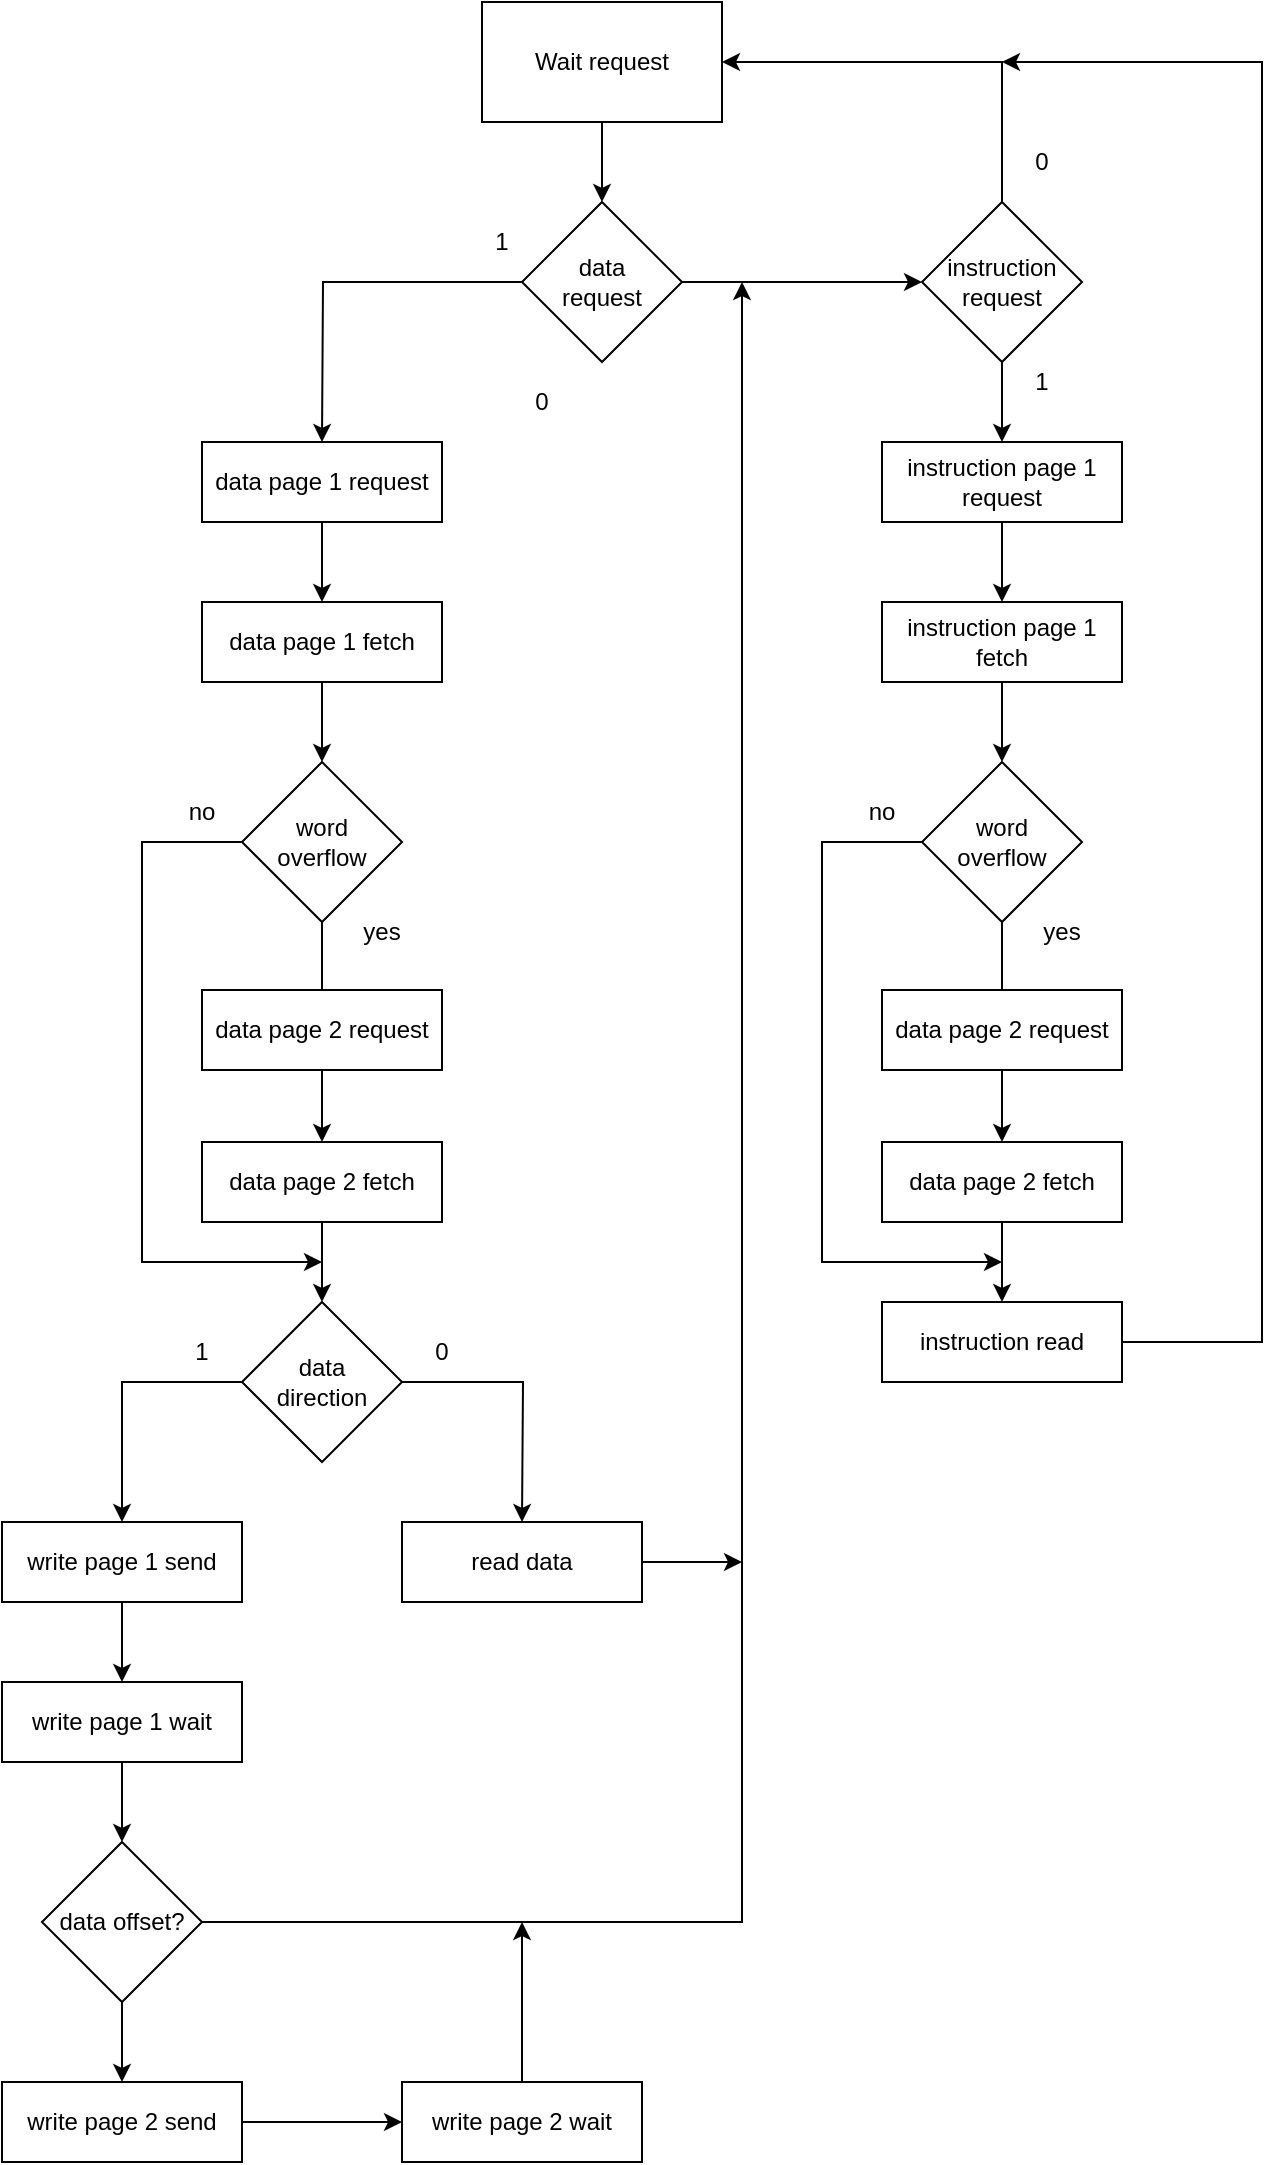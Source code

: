 <mxfile version="21.6.1" type="github">
  <diagram name="Pagina-1" id="vHMLkRZ3YX_lc3uv7wbU">
    <mxGraphModel dx="1035" dy="571" grid="1" gridSize="10" guides="1" tooltips="1" connect="1" arrows="1" fold="1" page="1" pageScale="1" pageWidth="827" pageHeight="1169" math="0" shadow="0">
      <root>
        <mxCell id="0" />
        <mxCell id="1" parent="0" />
        <mxCell id="fcbKGA5XvLRlnjNxsgio-3" value="" style="edgeStyle=orthogonalEdgeStyle;rounded=0;orthogonalLoop=1;jettySize=auto;html=1;" parent="1" source="fcbKGA5XvLRlnjNxsgio-1" target="fcbKGA5XvLRlnjNxsgio-2" edge="1">
          <mxGeometry relative="1" as="geometry" />
        </mxCell>
        <mxCell id="fcbKGA5XvLRlnjNxsgio-1" value="Wait request" style="rounded=0;whiteSpace=wrap;html=1;" parent="1" vertex="1">
          <mxGeometry x="350" y="50" width="120" height="60" as="geometry" />
        </mxCell>
        <mxCell id="fcbKGA5XvLRlnjNxsgio-63" style="edgeStyle=orthogonalEdgeStyle;rounded=0;orthogonalLoop=1;jettySize=auto;html=1;" parent="1" source="fcbKGA5XvLRlnjNxsgio-2" edge="1">
          <mxGeometry relative="1" as="geometry">
            <mxPoint x="270" y="270" as="targetPoint" />
          </mxGeometry>
        </mxCell>
        <mxCell id="fcbKGA5XvLRlnjNxsgio-66" style="edgeStyle=orthogonalEdgeStyle;rounded=0;orthogonalLoop=1;jettySize=auto;html=1;" parent="1" source="fcbKGA5XvLRlnjNxsgio-2" edge="1">
          <mxGeometry relative="1" as="geometry">
            <mxPoint x="570" y="190" as="targetPoint" />
            <Array as="points">
              <mxPoint x="500" y="190" />
              <mxPoint x="500" y="190" />
            </Array>
          </mxGeometry>
        </mxCell>
        <mxCell id="fcbKGA5XvLRlnjNxsgio-2" value="&lt;div&gt;data&lt;/div&gt;&lt;div&gt;request&lt;/div&gt;" style="rhombus;whiteSpace=wrap;html=1;" parent="1" vertex="1">
          <mxGeometry x="370" y="150" width="80" height="80" as="geometry" />
        </mxCell>
        <mxCell id="fcbKGA5XvLRlnjNxsgio-67" style="edgeStyle=orthogonalEdgeStyle;rounded=0;orthogonalLoop=1;jettySize=auto;html=1;" parent="1" source="fcbKGA5XvLRlnjNxsgio-40" target="fcbKGA5XvLRlnjNxsgio-1" edge="1">
          <mxGeometry relative="1" as="geometry">
            <Array as="points">
              <mxPoint x="610" y="80" />
            </Array>
          </mxGeometry>
        </mxCell>
        <mxCell id="MQ085G9uqEY6EdruER8Z-47" value="" style="edgeStyle=orthogonalEdgeStyle;rounded=0;orthogonalLoop=1;jettySize=auto;html=1;" edge="1" parent="1" source="fcbKGA5XvLRlnjNxsgio-40" target="MQ085G9uqEY6EdruER8Z-34">
          <mxGeometry relative="1" as="geometry" />
        </mxCell>
        <mxCell id="fcbKGA5XvLRlnjNxsgio-40" value="&lt;div&gt;instruction&lt;/div&gt;&lt;div&gt;request&lt;br&gt;&lt;/div&gt;" style="rhombus;whiteSpace=wrap;html=1;" parent="1" vertex="1">
          <mxGeometry x="570" y="150" width="80" height="80" as="geometry" />
        </mxCell>
        <mxCell id="fcbKGA5XvLRlnjNxsgio-68" value="1" style="text;html=1;strokeColor=none;fillColor=none;align=center;verticalAlign=middle;whiteSpace=wrap;rounded=0;" parent="1" vertex="1">
          <mxGeometry x="350" y="160" width="20" height="20" as="geometry" />
        </mxCell>
        <mxCell id="fcbKGA5XvLRlnjNxsgio-69" value="0" style="text;html=1;strokeColor=none;fillColor=none;align=center;verticalAlign=middle;whiteSpace=wrap;rounded=0;" parent="1" vertex="1">
          <mxGeometry x="370" y="240" width="20" height="20" as="geometry" />
        </mxCell>
        <mxCell id="fcbKGA5XvLRlnjNxsgio-72" value="0" style="text;html=1;strokeColor=none;fillColor=none;align=center;verticalAlign=middle;whiteSpace=wrap;rounded=0;" parent="1" vertex="1">
          <mxGeometry x="620" y="120" width="20" height="20" as="geometry" />
        </mxCell>
        <mxCell id="fcbKGA5XvLRlnjNxsgio-73" value="1" style="text;html=1;strokeColor=none;fillColor=none;align=center;verticalAlign=middle;whiteSpace=wrap;rounded=0;" parent="1" vertex="1">
          <mxGeometry x="620" y="230" width="20" height="20" as="geometry" />
        </mxCell>
        <mxCell id="MQ085G9uqEY6EdruER8Z-4" value="" style="edgeStyle=orthogonalEdgeStyle;rounded=0;orthogonalLoop=1;jettySize=auto;html=1;" edge="1" parent="1" source="MQ085G9uqEY6EdruER8Z-1" target="MQ085G9uqEY6EdruER8Z-3">
          <mxGeometry relative="1" as="geometry" />
        </mxCell>
        <mxCell id="MQ085G9uqEY6EdruER8Z-1" value="data page 1 request" style="rounded=0;whiteSpace=wrap;html=1;" vertex="1" parent="1">
          <mxGeometry x="210" y="270" width="120" height="40" as="geometry" />
        </mxCell>
        <mxCell id="MQ085G9uqEY6EdruER8Z-8" value="" style="edgeStyle=orthogonalEdgeStyle;rounded=0;orthogonalLoop=1;jettySize=auto;html=1;" edge="1" parent="1" source="MQ085G9uqEY6EdruER8Z-3" target="MQ085G9uqEY6EdruER8Z-5">
          <mxGeometry relative="1" as="geometry" />
        </mxCell>
        <mxCell id="MQ085G9uqEY6EdruER8Z-3" value="data page 1 fetch" style="rounded=0;whiteSpace=wrap;html=1;" vertex="1" parent="1">
          <mxGeometry x="210" y="350" width="120" height="40" as="geometry" />
        </mxCell>
        <mxCell id="MQ085G9uqEY6EdruER8Z-9" value="" style="edgeStyle=orthogonalEdgeStyle;rounded=0;orthogonalLoop=1;jettySize=auto;html=1;" edge="1" parent="1" source="MQ085G9uqEY6EdruER8Z-5" target="MQ085G9uqEY6EdruER8Z-7">
          <mxGeometry relative="1" as="geometry" />
        </mxCell>
        <mxCell id="MQ085G9uqEY6EdruER8Z-19" style="edgeStyle=orthogonalEdgeStyle;rounded=0;orthogonalLoop=1;jettySize=auto;html=1;" edge="1" parent="1" source="MQ085G9uqEY6EdruER8Z-5">
          <mxGeometry relative="1" as="geometry">
            <mxPoint x="270" y="680" as="targetPoint" />
            <Array as="points">
              <mxPoint x="180" y="470" />
              <mxPoint x="180" y="680" />
            </Array>
          </mxGeometry>
        </mxCell>
        <mxCell id="MQ085G9uqEY6EdruER8Z-5" value="&lt;div&gt;word&lt;/div&gt;&lt;div&gt;overflow&lt;br&gt;&lt;/div&gt;" style="rhombus;whiteSpace=wrap;html=1;" vertex="1" parent="1">
          <mxGeometry x="230" y="430" width="80" height="80" as="geometry" />
        </mxCell>
        <mxCell id="MQ085G9uqEY6EdruER8Z-6" value="data page 2 request" style="rounded=0;whiteSpace=wrap;html=1;" vertex="1" parent="1">
          <mxGeometry x="210" y="544" width="120" height="40" as="geometry" />
        </mxCell>
        <mxCell id="MQ085G9uqEY6EdruER8Z-16" value="" style="edgeStyle=orthogonalEdgeStyle;rounded=0;orthogonalLoop=1;jettySize=auto;html=1;" edge="1" parent="1" source="MQ085G9uqEY6EdruER8Z-7" target="MQ085G9uqEY6EdruER8Z-10">
          <mxGeometry relative="1" as="geometry" />
        </mxCell>
        <mxCell id="MQ085G9uqEY6EdruER8Z-7" value="data page 2 fetch" style="rounded=0;whiteSpace=wrap;html=1;" vertex="1" parent="1">
          <mxGeometry x="210" y="620" width="120" height="40" as="geometry" />
        </mxCell>
        <mxCell id="MQ085G9uqEY6EdruER8Z-13" style="edgeStyle=orthogonalEdgeStyle;rounded=0;orthogonalLoop=1;jettySize=auto;html=1;" edge="1" parent="1" source="MQ085G9uqEY6EdruER8Z-10">
          <mxGeometry relative="1" as="geometry">
            <mxPoint x="370" y="810" as="targetPoint" />
          </mxGeometry>
        </mxCell>
        <mxCell id="MQ085G9uqEY6EdruER8Z-15" style="edgeStyle=orthogonalEdgeStyle;rounded=0;orthogonalLoop=1;jettySize=auto;html=1;entryX=0.5;entryY=0;entryDx=0;entryDy=0;entryPerimeter=0;" edge="1" parent="1" source="MQ085G9uqEY6EdruER8Z-10" target="MQ085G9uqEY6EdruER8Z-11">
          <mxGeometry relative="1" as="geometry">
            <mxPoint x="170" y="800" as="targetPoint" />
            <Array as="points">
              <mxPoint x="170" y="740" />
            </Array>
          </mxGeometry>
        </mxCell>
        <mxCell id="MQ085G9uqEY6EdruER8Z-10" value="&lt;div&gt;data &lt;br&gt;&lt;/div&gt;&lt;div&gt;direction&lt;br&gt;&lt;/div&gt;" style="rhombus;whiteSpace=wrap;html=1;" vertex="1" parent="1">
          <mxGeometry x="230" y="700" width="80" height="80" as="geometry" />
        </mxCell>
        <mxCell id="MQ085G9uqEY6EdruER8Z-28" value="" style="edgeStyle=orthogonalEdgeStyle;rounded=0;orthogonalLoop=1;jettySize=auto;html=1;" edge="1" parent="1" source="MQ085G9uqEY6EdruER8Z-11" target="MQ085G9uqEY6EdruER8Z-23">
          <mxGeometry relative="1" as="geometry" />
        </mxCell>
        <mxCell id="MQ085G9uqEY6EdruER8Z-11" value="write page 1 send" style="rounded=0;whiteSpace=wrap;html=1;" vertex="1" parent="1">
          <mxGeometry x="110" y="810" width="120" height="40" as="geometry" />
        </mxCell>
        <mxCell id="MQ085G9uqEY6EdruER8Z-31" value="" style="edgeStyle=orthogonalEdgeStyle;rounded=0;orthogonalLoop=1;jettySize=auto;html=1;" edge="1" parent="1" source="MQ085G9uqEY6EdruER8Z-12">
          <mxGeometry relative="1" as="geometry">
            <mxPoint x="480" y="830" as="targetPoint" />
          </mxGeometry>
        </mxCell>
        <mxCell id="MQ085G9uqEY6EdruER8Z-12" value="read data" style="rounded=0;whiteSpace=wrap;html=1;" vertex="1" parent="1">
          <mxGeometry x="310" y="810" width="120" height="40" as="geometry" />
        </mxCell>
        <mxCell id="MQ085G9uqEY6EdruER8Z-17" value="yes" style="text;html=1;strokeColor=none;fillColor=none;align=center;verticalAlign=middle;whiteSpace=wrap;rounded=0;" vertex="1" parent="1">
          <mxGeometry x="270" y="500" width="60" height="30" as="geometry" />
        </mxCell>
        <mxCell id="MQ085G9uqEY6EdruER8Z-18" value="no" style="text;html=1;strokeColor=none;fillColor=none;align=center;verticalAlign=middle;whiteSpace=wrap;rounded=0;" vertex="1" parent="1">
          <mxGeometry x="180" y="440" width="60" height="30" as="geometry" />
        </mxCell>
        <mxCell id="MQ085G9uqEY6EdruER8Z-20" value="1" style="text;html=1;strokeColor=none;fillColor=none;align=center;verticalAlign=middle;whiteSpace=wrap;rounded=0;" vertex="1" parent="1">
          <mxGeometry x="180" y="710" width="60" height="30" as="geometry" />
        </mxCell>
        <mxCell id="MQ085G9uqEY6EdruER8Z-21" value="0" style="text;html=1;strokeColor=none;fillColor=none;align=center;verticalAlign=middle;whiteSpace=wrap;rounded=0;" vertex="1" parent="1">
          <mxGeometry x="300" y="710" width="60" height="30" as="geometry" />
        </mxCell>
        <mxCell id="MQ085G9uqEY6EdruER8Z-29" value="" style="edgeStyle=orthogonalEdgeStyle;rounded=0;orthogonalLoop=1;jettySize=auto;html=1;" edge="1" parent="1" source="MQ085G9uqEY6EdruER8Z-23" target="MQ085G9uqEY6EdruER8Z-24">
          <mxGeometry relative="1" as="geometry" />
        </mxCell>
        <mxCell id="MQ085G9uqEY6EdruER8Z-23" value="write page 1 wait" style="rounded=0;whiteSpace=wrap;html=1;" vertex="1" parent="1">
          <mxGeometry x="110" y="890" width="120" height="40" as="geometry" />
        </mxCell>
        <mxCell id="MQ085G9uqEY6EdruER8Z-27" value="" style="edgeStyle=orthogonalEdgeStyle;rounded=0;orthogonalLoop=1;jettySize=auto;html=1;" edge="1" parent="1" source="MQ085G9uqEY6EdruER8Z-24" target="MQ085G9uqEY6EdruER8Z-25">
          <mxGeometry relative="1" as="geometry" />
        </mxCell>
        <mxCell id="MQ085G9uqEY6EdruER8Z-30" style="edgeStyle=orthogonalEdgeStyle;rounded=0;orthogonalLoop=1;jettySize=auto;html=1;" edge="1" parent="1" source="MQ085G9uqEY6EdruER8Z-24">
          <mxGeometry relative="1" as="geometry">
            <mxPoint x="480" y="190" as="targetPoint" />
            <Array as="points">
              <mxPoint x="480" y="1010" />
            </Array>
          </mxGeometry>
        </mxCell>
        <mxCell id="MQ085G9uqEY6EdruER8Z-24" value="data offset?" style="rhombus;whiteSpace=wrap;html=1;" vertex="1" parent="1">
          <mxGeometry x="130" y="970" width="80" height="80" as="geometry" />
        </mxCell>
        <mxCell id="MQ085G9uqEY6EdruER8Z-50" value="" style="edgeStyle=orthogonalEdgeStyle;rounded=0;orthogonalLoop=1;jettySize=auto;html=1;" edge="1" parent="1" source="MQ085G9uqEY6EdruER8Z-25" target="MQ085G9uqEY6EdruER8Z-26">
          <mxGeometry relative="1" as="geometry" />
        </mxCell>
        <mxCell id="MQ085G9uqEY6EdruER8Z-25" value="write page 2 send" style="rounded=0;whiteSpace=wrap;html=1;" vertex="1" parent="1">
          <mxGeometry x="110" y="1090" width="120" height="40" as="geometry" />
        </mxCell>
        <mxCell id="MQ085G9uqEY6EdruER8Z-51" style="edgeStyle=orthogonalEdgeStyle;rounded=0;orthogonalLoop=1;jettySize=auto;html=1;" edge="1" parent="1" source="MQ085G9uqEY6EdruER8Z-26">
          <mxGeometry relative="1" as="geometry">
            <mxPoint x="370" y="1010" as="targetPoint" />
          </mxGeometry>
        </mxCell>
        <mxCell id="MQ085G9uqEY6EdruER8Z-26" value="write page 2 wait" style="rounded=0;whiteSpace=wrap;html=1;" vertex="1" parent="1">
          <mxGeometry x="310" y="1090" width="120" height="40" as="geometry" />
        </mxCell>
        <mxCell id="MQ085G9uqEY6EdruER8Z-33" value="" style="edgeStyle=orthogonalEdgeStyle;rounded=0;orthogonalLoop=1;jettySize=auto;html=1;" edge="1" parent="1" source="MQ085G9uqEY6EdruER8Z-34" target="MQ085G9uqEY6EdruER8Z-36">
          <mxGeometry relative="1" as="geometry" />
        </mxCell>
        <mxCell id="MQ085G9uqEY6EdruER8Z-34" value="instruction page 1 request" style="rounded=0;whiteSpace=wrap;html=1;" vertex="1" parent="1">
          <mxGeometry x="550" y="270" width="120" height="40" as="geometry" />
        </mxCell>
        <mxCell id="MQ085G9uqEY6EdruER8Z-35" value="" style="edgeStyle=orthogonalEdgeStyle;rounded=0;orthogonalLoop=1;jettySize=auto;html=1;" edge="1" parent="1" source="MQ085G9uqEY6EdruER8Z-36" target="MQ085G9uqEY6EdruER8Z-39">
          <mxGeometry relative="1" as="geometry" />
        </mxCell>
        <mxCell id="MQ085G9uqEY6EdruER8Z-36" value="instruction page 1 fetch" style="rounded=0;whiteSpace=wrap;html=1;" vertex="1" parent="1">
          <mxGeometry x="550" y="350" width="120" height="40" as="geometry" />
        </mxCell>
        <mxCell id="MQ085G9uqEY6EdruER8Z-37" value="" style="edgeStyle=orthogonalEdgeStyle;rounded=0;orthogonalLoop=1;jettySize=auto;html=1;" edge="1" parent="1" source="MQ085G9uqEY6EdruER8Z-39" target="MQ085G9uqEY6EdruER8Z-42">
          <mxGeometry relative="1" as="geometry" />
        </mxCell>
        <mxCell id="MQ085G9uqEY6EdruER8Z-38" style="edgeStyle=orthogonalEdgeStyle;rounded=0;orthogonalLoop=1;jettySize=auto;html=1;" edge="1" parent="1" source="MQ085G9uqEY6EdruER8Z-39">
          <mxGeometry relative="1" as="geometry">
            <mxPoint x="610" y="680" as="targetPoint" />
            <Array as="points">
              <mxPoint x="520" y="470" />
              <mxPoint x="520" y="680" />
            </Array>
          </mxGeometry>
        </mxCell>
        <mxCell id="MQ085G9uqEY6EdruER8Z-39" value="&lt;div&gt;word&lt;/div&gt;&lt;div&gt;overflow&lt;br&gt;&lt;/div&gt;" style="rhombus;whiteSpace=wrap;html=1;" vertex="1" parent="1">
          <mxGeometry x="570" y="430" width="80" height="80" as="geometry" />
        </mxCell>
        <mxCell id="MQ085G9uqEY6EdruER8Z-40" value="data page 2 request" style="rounded=0;whiteSpace=wrap;html=1;" vertex="1" parent="1">
          <mxGeometry x="550" y="544" width="120" height="40" as="geometry" />
        </mxCell>
        <mxCell id="MQ085G9uqEY6EdruER8Z-41" value="" style="edgeStyle=orthogonalEdgeStyle;rounded=0;orthogonalLoop=1;jettySize=auto;html=1;" edge="1" parent="1" source="MQ085G9uqEY6EdruER8Z-42">
          <mxGeometry relative="1" as="geometry">
            <mxPoint x="610" y="700" as="targetPoint" />
          </mxGeometry>
        </mxCell>
        <mxCell id="MQ085G9uqEY6EdruER8Z-42" value="data page 2 fetch" style="rounded=0;whiteSpace=wrap;html=1;" vertex="1" parent="1">
          <mxGeometry x="550" y="620" width="120" height="40" as="geometry" />
        </mxCell>
        <mxCell id="MQ085G9uqEY6EdruER8Z-43" value="yes" style="text;html=1;strokeColor=none;fillColor=none;align=center;verticalAlign=middle;whiteSpace=wrap;rounded=0;" vertex="1" parent="1">
          <mxGeometry x="610" y="500" width="60" height="30" as="geometry" />
        </mxCell>
        <mxCell id="MQ085G9uqEY6EdruER8Z-44" value="no" style="text;html=1;strokeColor=none;fillColor=none;align=center;verticalAlign=middle;whiteSpace=wrap;rounded=0;" vertex="1" parent="1">
          <mxGeometry x="520" y="440" width="60" height="30" as="geometry" />
        </mxCell>
        <mxCell id="MQ085G9uqEY6EdruER8Z-49" style="edgeStyle=orthogonalEdgeStyle;rounded=0;orthogonalLoop=1;jettySize=auto;html=1;" edge="1" parent="1" source="MQ085G9uqEY6EdruER8Z-48">
          <mxGeometry relative="1" as="geometry">
            <mxPoint x="610" y="80" as="targetPoint" />
            <Array as="points">
              <mxPoint x="740" y="720" />
              <mxPoint x="740" y="80" />
            </Array>
          </mxGeometry>
        </mxCell>
        <mxCell id="MQ085G9uqEY6EdruER8Z-48" value="instruction read" style="rounded=0;whiteSpace=wrap;html=1;" vertex="1" parent="1">
          <mxGeometry x="550" y="700" width="120" height="40" as="geometry" />
        </mxCell>
      </root>
    </mxGraphModel>
  </diagram>
</mxfile>
